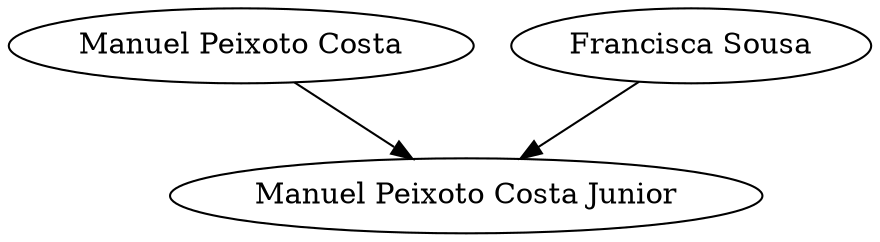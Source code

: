 // Árvore genealógica
digraph {
	1 [label="Manuel Peixoto Costa Junior"]
	2 [label="Manuel Peixoto Costa"]
	3 [label="Francisca Sousa"]
	2 -> 1
	3 -> 1
}
